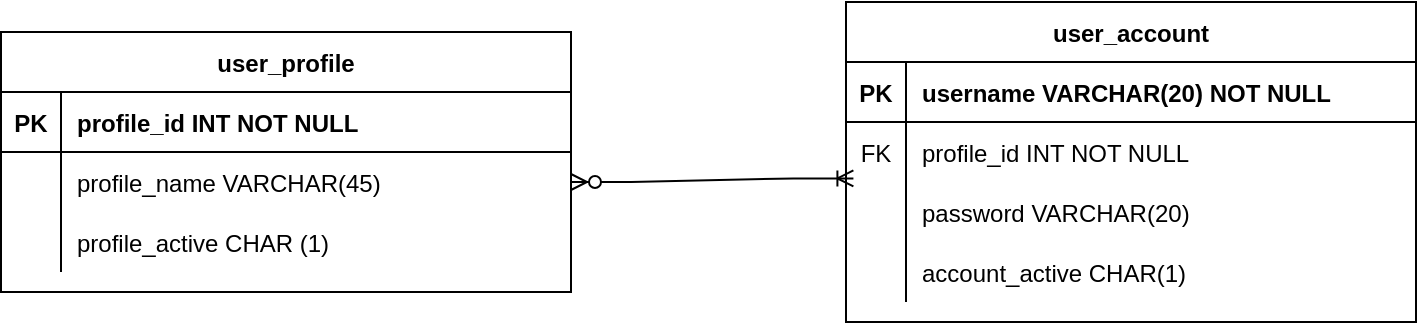 <mxfile version="18.0.6" type="device"><diagram id="R2lEEEUBdFMjLlhIrx00" name="Page-1"><mxGraphModel dx="1278" dy="641" grid="1" gridSize="10" guides="1" tooltips="1" connect="1" arrows="1" fold="1" page="1" pageScale="1" pageWidth="850" pageHeight="1100" math="0" shadow="0" extFonts="Permanent Marker^https://fonts.googleapis.com/css?family=Permanent+Marker"><root><mxCell id="0"/><mxCell id="1" parent="0"/><mxCell id="0ifP2lSh_gpW_mvaXXdY-25" value="" style="edgeStyle=entityRelationEdgeStyle;fontSize=12;html=1;endArrow=ERoneToMany;startArrow=ERzeroToMany;rounded=0;exitX=1;exitY=0.5;exitDx=0;exitDy=0;entryX=0.013;entryY=-0.06;entryDx=0;entryDy=0;entryPerimeter=0;" parent="1" source="yMyERh12UuVSQmowDQQb-28" target="yMyERh12UuVSQmowDQQb-41" edge="1"><mxGeometry width="100" height="100" relative="1" as="geometry"><mxPoint x="358.315" y="281.61" as="sourcePoint"/><mxPoint x="492.5" y="285" as="targetPoint"/></mxGeometry></mxCell><mxCell id="yMyERh12UuVSQmowDQQb-24" value="user_profile" style="shape=table;startSize=30;container=1;collapsible=1;childLayout=tableLayout;fixedRows=1;rowLines=0;fontStyle=1;align=center;resizeLast=1;" parent="1" vertex="1"><mxGeometry x="77.5" y="200" width="285" height="130" as="geometry"/></mxCell><mxCell id="yMyERh12UuVSQmowDQQb-25" value="" style="shape=tableRow;horizontal=0;startSize=0;swimlaneHead=0;swimlaneBody=0;fillColor=none;collapsible=0;dropTarget=0;points=[[0,0.5],[1,0.5]];portConstraint=eastwest;top=0;left=0;right=0;bottom=1;" parent="yMyERh12UuVSQmowDQQb-24" vertex="1"><mxGeometry y="30" width="285" height="30" as="geometry"/></mxCell><mxCell id="yMyERh12UuVSQmowDQQb-26" value="PK" style="shape=partialRectangle;connectable=0;fillColor=none;top=0;left=0;bottom=0;right=0;fontStyle=1;overflow=hidden;" parent="yMyERh12UuVSQmowDQQb-25" vertex="1"><mxGeometry width="30" height="30" as="geometry"><mxRectangle width="30" height="30" as="alternateBounds"/></mxGeometry></mxCell><mxCell id="yMyERh12UuVSQmowDQQb-27" value="profile_id INT NOT NULL" style="shape=partialRectangle;connectable=0;fillColor=none;top=0;left=0;bottom=0;right=0;align=left;spacingLeft=6;fontStyle=1;overflow=hidden;" parent="yMyERh12UuVSQmowDQQb-25" vertex="1"><mxGeometry x="30" width="255" height="30" as="geometry"><mxRectangle width="255" height="30" as="alternateBounds"/></mxGeometry></mxCell><mxCell id="yMyERh12UuVSQmowDQQb-28" value="" style="shape=tableRow;horizontal=0;startSize=0;swimlaneHead=0;swimlaneBody=0;fillColor=none;collapsible=0;dropTarget=0;points=[[0,0.5],[1,0.5]];portConstraint=eastwest;top=0;left=0;right=0;bottom=0;" parent="yMyERh12UuVSQmowDQQb-24" vertex="1"><mxGeometry y="60" width="285" height="30" as="geometry"/></mxCell><mxCell id="yMyERh12UuVSQmowDQQb-29" value="" style="shape=partialRectangle;connectable=0;fillColor=none;top=0;left=0;bottom=0;right=0;editable=1;overflow=hidden;" parent="yMyERh12UuVSQmowDQQb-28" vertex="1"><mxGeometry width="30" height="30" as="geometry"><mxRectangle width="30" height="30" as="alternateBounds"/></mxGeometry></mxCell><mxCell id="yMyERh12UuVSQmowDQQb-30" value="profile_name VARCHAR(45)   " style="shape=partialRectangle;connectable=0;fillColor=none;top=0;left=0;bottom=0;right=0;align=left;spacingLeft=6;overflow=hidden;" parent="yMyERh12UuVSQmowDQQb-28" vertex="1"><mxGeometry x="30" width="255" height="30" as="geometry"><mxRectangle width="255" height="30" as="alternateBounds"/></mxGeometry></mxCell><mxCell id="yMyERh12UuVSQmowDQQb-31" value="" style="shape=tableRow;horizontal=0;startSize=0;swimlaneHead=0;swimlaneBody=0;fillColor=none;collapsible=0;dropTarget=0;points=[[0,0.5],[1,0.5]];portConstraint=eastwest;top=0;left=0;right=0;bottom=0;" parent="yMyERh12UuVSQmowDQQb-24" vertex="1"><mxGeometry y="90" width="285" height="30" as="geometry"/></mxCell><mxCell id="yMyERh12UuVSQmowDQQb-32" value="" style="shape=partialRectangle;connectable=0;fillColor=none;top=0;left=0;bottom=0;right=0;editable=1;overflow=hidden;" parent="yMyERh12UuVSQmowDQQb-31" vertex="1"><mxGeometry width="30" height="30" as="geometry"><mxRectangle width="30" height="30" as="alternateBounds"/></mxGeometry></mxCell><mxCell id="yMyERh12UuVSQmowDQQb-33" value="profile_active CHAR (1)" style="shape=partialRectangle;connectable=0;fillColor=none;top=0;left=0;bottom=0;right=0;align=left;spacingLeft=6;overflow=hidden;" parent="yMyERh12UuVSQmowDQQb-31" vertex="1"><mxGeometry x="30" width="255" height="30" as="geometry"><mxRectangle width="255" height="30" as="alternateBounds"/></mxGeometry></mxCell><mxCell id="yMyERh12UuVSQmowDQQb-34" value="user_account" style="shape=table;startSize=30;container=1;collapsible=1;childLayout=tableLayout;fixedRows=1;rowLines=0;fontStyle=1;align=center;resizeLast=1;" parent="1" vertex="1"><mxGeometry x="500" y="185" width="285" height="160" as="geometry"/></mxCell><mxCell id="yMyERh12UuVSQmowDQQb-35" value="" style="shape=tableRow;horizontal=0;startSize=0;swimlaneHead=0;swimlaneBody=0;fillColor=none;collapsible=0;dropTarget=0;points=[[0,0.5],[1,0.5]];portConstraint=eastwest;top=0;left=0;right=0;bottom=1;" parent="yMyERh12UuVSQmowDQQb-34" vertex="1"><mxGeometry y="30" width="285" height="30" as="geometry"/></mxCell><mxCell id="yMyERh12UuVSQmowDQQb-36" value="PK" style="shape=partialRectangle;connectable=0;fillColor=none;top=0;left=0;bottom=0;right=0;fontStyle=1;overflow=hidden;" parent="yMyERh12UuVSQmowDQQb-35" vertex="1"><mxGeometry width="30" height="30" as="geometry"><mxRectangle width="30" height="30" as="alternateBounds"/></mxGeometry></mxCell><mxCell id="yMyERh12UuVSQmowDQQb-37" value="username VARCHAR(20) NOT NULL" style="shape=partialRectangle;connectable=0;fillColor=none;top=0;left=0;bottom=0;right=0;align=left;spacingLeft=6;fontStyle=1;overflow=hidden;" parent="yMyERh12UuVSQmowDQQb-35" vertex="1"><mxGeometry x="30" width="255" height="30" as="geometry"><mxRectangle width="255" height="30" as="alternateBounds"/></mxGeometry></mxCell><mxCell id="yMyERh12UuVSQmowDQQb-38" value="" style="shape=tableRow;horizontal=0;startSize=0;swimlaneHead=0;swimlaneBody=0;fillColor=none;collapsible=0;dropTarget=0;points=[[0,0.5],[1,0.5]];portConstraint=eastwest;top=0;left=0;right=0;bottom=0;" parent="yMyERh12UuVSQmowDQQb-34" vertex="1"><mxGeometry y="60" width="285" height="30" as="geometry"/></mxCell><mxCell id="yMyERh12UuVSQmowDQQb-39" value="FK" style="shape=partialRectangle;connectable=0;fillColor=none;top=0;left=0;bottom=0;right=0;fontStyle=0;overflow=hidden;" parent="yMyERh12UuVSQmowDQQb-38" vertex="1"><mxGeometry width="30" height="30" as="geometry"><mxRectangle width="30" height="30" as="alternateBounds"/></mxGeometry></mxCell><mxCell id="yMyERh12UuVSQmowDQQb-40" value="profile_id INT NOT NULL" style="shape=partialRectangle;connectable=0;fillColor=none;top=0;left=0;bottom=0;right=0;align=left;spacingLeft=6;fontStyle=0;overflow=hidden;" parent="yMyERh12UuVSQmowDQQb-38" vertex="1"><mxGeometry x="30" width="255" height="30" as="geometry"><mxRectangle width="255" height="30" as="alternateBounds"/></mxGeometry></mxCell><mxCell id="yMyERh12UuVSQmowDQQb-41" value="" style="shape=tableRow;horizontal=0;startSize=0;swimlaneHead=0;swimlaneBody=0;fillColor=none;collapsible=0;dropTarget=0;points=[[0,0.5],[1,0.5]];portConstraint=eastwest;top=0;left=0;right=0;bottom=0;" parent="yMyERh12UuVSQmowDQQb-34" vertex="1"><mxGeometry y="90" width="285" height="30" as="geometry"/></mxCell><mxCell id="yMyERh12UuVSQmowDQQb-42" value="" style="shape=partialRectangle;connectable=0;fillColor=none;top=0;left=0;bottom=0;right=0;editable=1;overflow=hidden;" parent="yMyERh12UuVSQmowDQQb-41" vertex="1"><mxGeometry width="30" height="30" as="geometry"><mxRectangle width="30" height="30" as="alternateBounds"/></mxGeometry></mxCell><mxCell id="yMyERh12UuVSQmowDQQb-43" value="password VARCHAR(20)" style="shape=partialRectangle;connectable=0;fillColor=none;top=0;left=0;bottom=0;right=0;align=left;spacingLeft=6;overflow=hidden;" parent="yMyERh12UuVSQmowDQQb-41" vertex="1"><mxGeometry x="30" width="255" height="30" as="geometry"><mxRectangle width="255" height="30" as="alternateBounds"/></mxGeometry></mxCell><mxCell id="yMyERh12UuVSQmowDQQb-44" value="" style="shape=tableRow;horizontal=0;startSize=0;swimlaneHead=0;swimlaneBody=0;fillColor=none;collapsible=0;dropTarget=0;points=[[0,0.5],[1,0.5]];portConstraint=eastwest;top=0;left=0;right=0;bottom=0;" parent="yMyERh12UuVSQmowDQQb-34" vertex="1"><mxGeometry y="120" width="285" height="30" as="geometry"/></mxCell><mxCell id="yMyERh12UuVSQmowDQQb-45" value="" style="shape=partialRectangle;connectable=0;fillColor=none;top=0;left=0;bottom=0;right=0;editable=1;overflow=hidden;" parent="yMyERh12UuVSQmowDQQb-44" vertex="1"><mxGeometry width="30" height="30" as="geometry"><mxRectangle width="30" height="30" as="alternateBounds"/></mxGeometry></mxCell><mxCell id="yMyERh12UuVSQmowDQQb-46" value="account_active CHAR(1)" style="shape=partialRectangle;connectable=0;fillColor=none;top=0;left=0;bottom=0;right=0;align=left;spacingLeft=6;overflow=hidden;" parent="yMyERh12UuVSQmowDQQb-44" vertex="1"><mxGeometry x="30" width="255" height="30" as="geometry"><mxRectangle width="255" height="30" as="alternateBounds"/></mxGeometry></mxCell></root></mxGraphModel></diagram></mxfile>